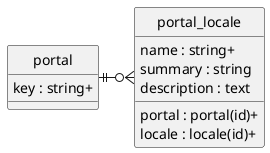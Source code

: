 @startuml uml
skinparam monochrome true
skinparam linetype ortho
hide circle

entity portal {
    key : string+
}

entity portal_locale {
    portal : portal(id)+
    locale : locale(id)+
    name : string+
    summary : string
    description : text
}

portal ||-r-o{ portal_locale

@enduml

